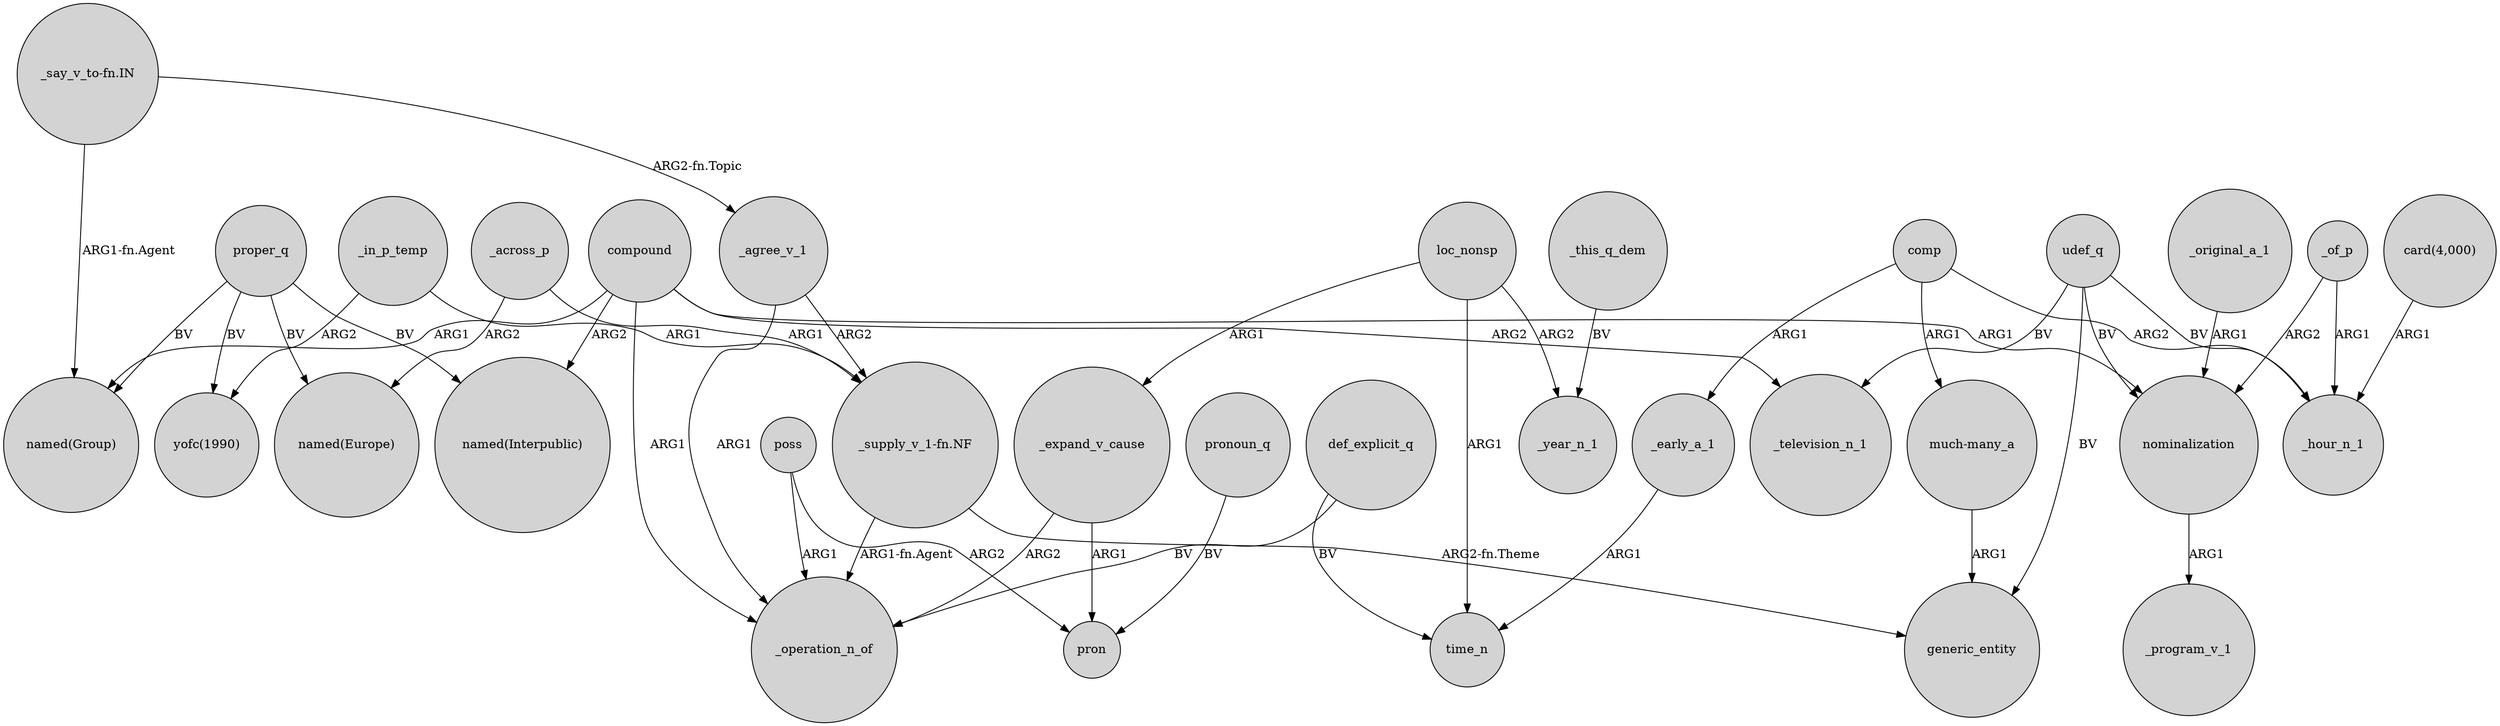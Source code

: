 digraph {
	node [shape=circle style=filled]
	proper_q -> "named(Interpublic)" [label=BV]
	compound -> _operation_n_of [label=ARG1]
	_expand_v_cause -> pron [label=ARG1]
	udef_q -> generic_entity [label=BV]
	poss -> pron [label=ARG2]
	udef_q -> _television_n_1 [label=BV]
	_expand_v_cause -> _operation_n_of [label=ARG2]
	poss -> _operation_n_of [label=ARG1]
	def_explicit_q -> time_n [label=BV]
	"much-many_a" -> generic_entity [label=ARG1]
	_original_a_1 -> nominalization [label=ARG1]
	udef_q -> _hour_n_1 [label=BV]
	loc_nonsp -> _expand_v_cause [label=ARG1]
	_in_p_temp -> "_supply_v_1-fn.NF" [label=ARG1]
	_across_p -> "_supply_v_1-fn.NF" [label=ARG1]
	loc_nonsp -> time_n [label=ARG1]
	_in_p_temp -> "yofc(1990)" [label=ARG2]
	proper_q -> "yofc(1990)" [label=BV]
	compound -> "named(Interpublic)" [label=ARG2]
	compound -> "named(Group)" [label=ARG1]
	nominalization -> _program_v_1 [label=ARG1]
	pronoun_q -> pron [label=BV]
	def_explicit_q -> _operation_n_of [label=BV]
	comp -> "much-many_a" [label=ARG1]
	_of_p -> nominalization [label=ARG2]
	proper_q -> "named(Europe)" [label=BV]
	comp -> _hour_n_1 [label=ARG2]
	loc_nonsp -> _year_n_1 [label=ARG2]
	udef_q -> nominalization [label=BV]
	"_say_v_to-fn.IN" -> _agree_v_1 [label="ARG2-fn.Topic"]
	"card(4,000)" -> _hour_n_1 [label=ARG1]
	_early_a_1 -> time_n [label=ARG1]
	_agree_v_1 -> "_supply_v_1-fn.NF" [label=ARG2]
	proper_q -> "named(Group)" [label=BV]
	"_supply_v_1-fn.NF" -> _operation_n_of [label="ARG1-fn.Agent"]
	"_supply_v_1-fn.NF" -> generic_entity [label="ARG2-fn.Theme"]
	_across_p -> "named(Europe)" [label=ARG2]
	compound -> nominalization [label=ARG1]
	_agree_v_1 -> _operation_n_of [label=ARG1]
	comp -> _early_a_1 [label=ARG1]
	_of_p -> _hour_n_1 [label=ARG1]
	"_say_v_to-fn.IN" -> "named(Group)" [label="ARG1-fn.Agent"]
	compound -> _television_n_1 [label=ARG2]
	_this_q_dem -> _year_n_1 [label=BV]
}
